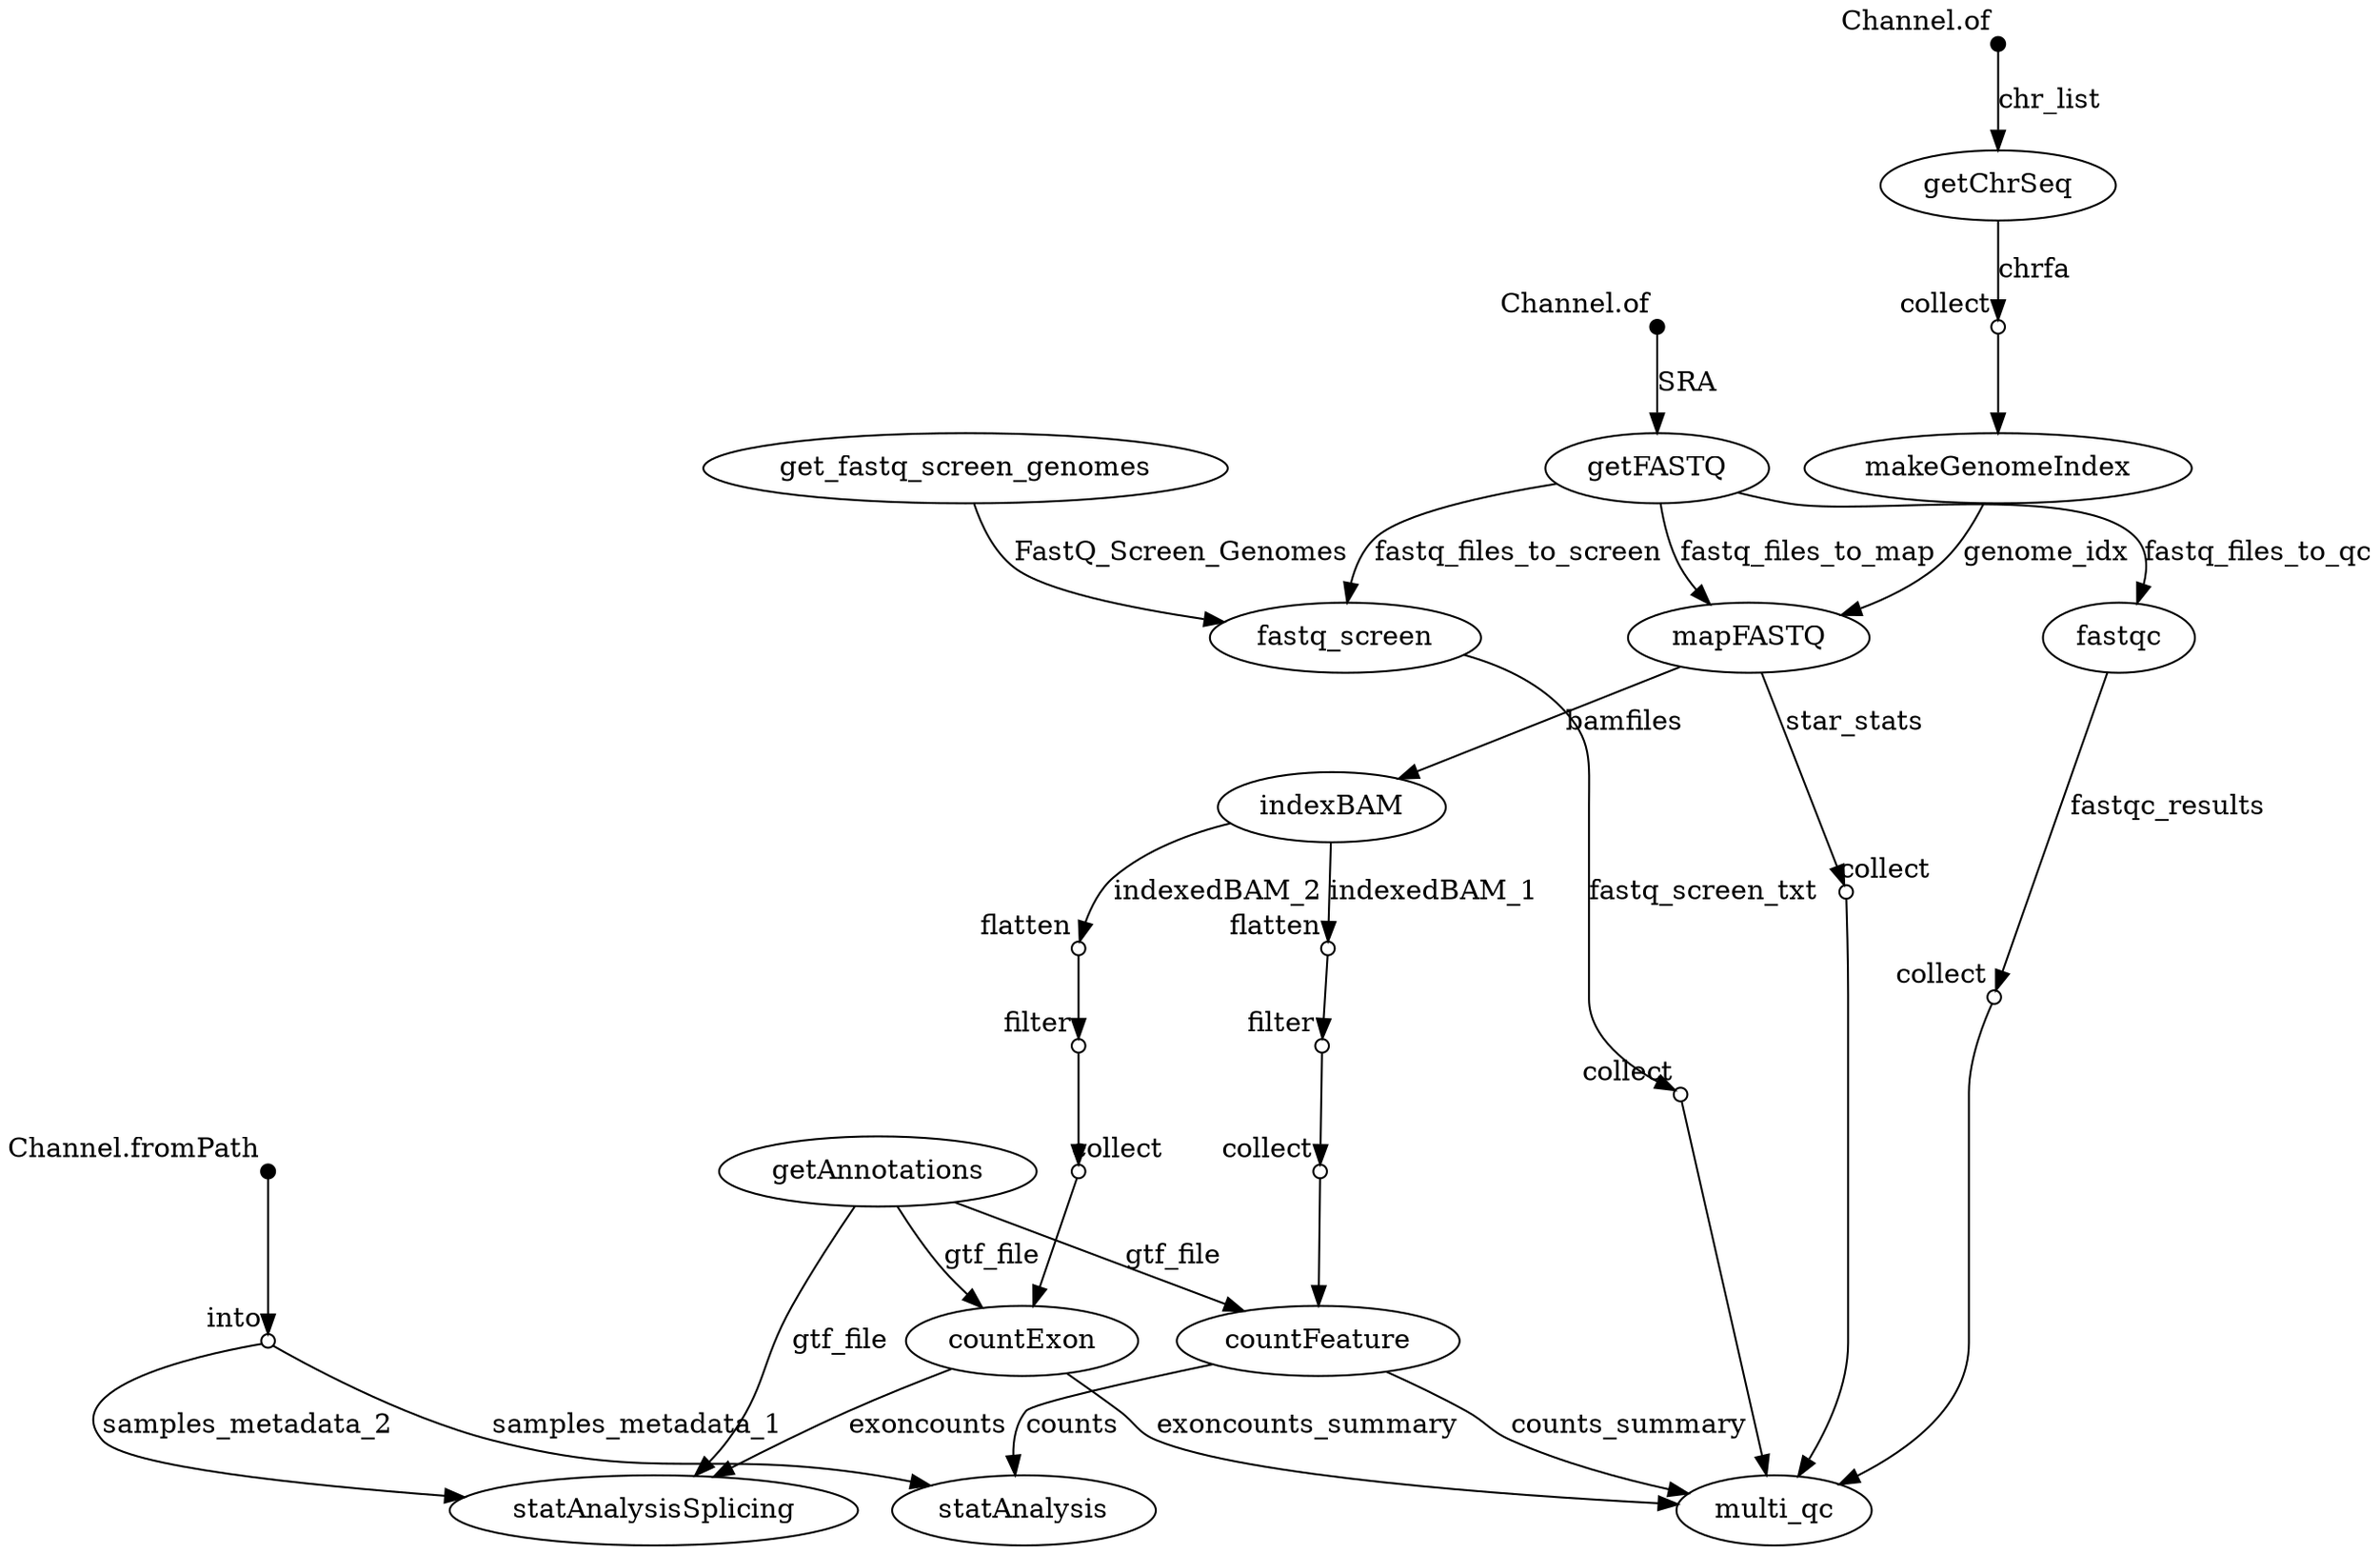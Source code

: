 digraph "dag" {
p0 [shape=point,label="",fixedsize=true,width=0.1,xlabel="Channel.fromPath"];
p1 [shape=circle,label="",fixedsize=true,width=0.1,xlabel="into"];
p0 -> p1;

p1 [shape=circle,label="",fixedsize=true,width=0.1,xlabel="into"];
p19 [label="statAnalysis"];
p1 -> p19 [label="samples_metadata_1"];

p1 [shape=circle,label="",fixedsize=true,width=0.1,xlabel="into"];
p20 [label="statAnalysisSplicing"];
p1 -> p20 [label="samples_metadata_2"];

p2 [shape=point,label="",fixedsize=true,width=0.1,xlabel="Channel.of"];
p4 [label="getFASTQ"];
p2 -> p4 [label="SRA"];

p3 [shape=point,label="",fixedsize=true,width=0.1,xlabel="Channel.of"];
p5 [label="getChrSeq"];
p3 -> p5 [label="chr_list"];

p4 [label="getFASTQ"];
p9 [label="mapFASTQ"];
p4 -> p9 [label="fastq_files_to_map"];

p4 [label="getFASTQ"];
p21 [label="fastqc"];
p4 -> p21 [label="fastq_files_to_qc"];

p4 [label="getFASTQ"];
p23 [label="fastq_screen"];
p4 -> p23 [label="fastq_files_to_screen"];

p5 [label="getChrSeq"];
p6 [shape=circle,label="",fixedsize=true,width=0.1,xlabel="collect"];
p5 -> p6 [label="chrfa"];

p6 [shape=circle,label="",fixedsize=true,width=0.1,xlabel="collect"];
p7 [label="makeGenomeIndex"];
p6 -> p7;

p7 [label="makeGenomeIndex"];
p9 [label="mapFASTQ"];
p7 -> p9 [label="genome_idx"];

p8 [label="getAnnotations"];
p14 [label="countFeature"];
p8 -> p14 [label="gtf_file"];

p9 [label="mapFASTQ"];
p10 [label="indexBAM"];
p9 -> p10 [label="bamfiles"];

p9 [label="mapFASTQ"];
p25 [shape=circle,label="",fixedsize=true,width=0.1,xlabel="collect"];
p9 -> p25 [label="star_stats"];

p10 [label="indexBAM"];
p11 [shape=circle,label="",fixedsize=true,width=0.1,xlabel="flatten"];
p10 -> p11 [label="indexedBAM_1"];

p10 [label="indexBAM"];
p15 [shape=circle,label="",fixedsize=true,width=0.1,xlabel="flatten"];
p10 -> p15 [label="indexedBAM_2"];

p11 [shape=circle,label="",fixedsize=true,width=0.1,xlabel="flatten"];
p12 [shape=circle,label="",fixedsize=true,width=0.1,xlabel="filter"];
p11 -> p12;

p12 [shape=circle,label="",fixedsize=true,width=0.1,xlabel="filter"];
p13 [shape=circle,label="",fixedsize=true,width=0.1,xlabel="collect"];
p12 -> p13;

p13 [shape=circle,label="",fixedsize=true,width=0.1,xlabel="collect"];
p14 [label="countFeature"];
p13 -> p14;

p14 [label="countFeature"];
p19 [label="statAnalysis"];
p14 -> p19 [label="counts"];

p14 [label="countFeature"];
p27 [label="multi_qc"];
p14 -> p27 [label="counts_summary"];

p15 [shape=circle,label="",fixedsize=true,width=0.1,xlabel="flatten"];
p16 [shape=circle,label="",fixedsize=true,width=0.1,xlabel="filter"];
p15 -> p16;

p16 [shape=circle,label="",fixedsize=true,width=0.1,xlabel="filter"];
p17 [shape=circle,label="",fixedsize=true,width=0.1,xlabel="collect"];
p16 -> p17;

p17 [shape=circle,label="",fixedsize=true,width=0.1,xlabel="collect"];
p18 [label="countExon"];
p17 -> p18;

p8 [label="getAnnotations"];
p18 [label="countExon"];
p8 -> p18 [label="gtf_file"];

p18 [label="countExon"];
p20 [label="statAnalysisSplicing"];
p18 -> p20 [label="exoncounts"];

p18 [label="countExon"];
p27 [label="multi_qc"];
p18 -> p27 [label="exoncounts_summary"];

p8 [label="getAnnotations"];
p20 [label="statAnalysisSplicing"];
p8 -> p20 [label="gtf_file"];

p21 [label="fastqc"];
p24 [shape=circle,label="",fixedsize=true,width=0.1,xlabel="collect"];
p21 -> p24 [label="fastqc_results"];

p22 [label="get_fastq_screen_genomes"];
p23 [label="fastq_screen"];
p22 -> p23 [label="FastQ_Screen_Genomes"];

p23 [label="fastq_screen"];
p26 [shape=circle,label="",fixedsize=true,width=0.1,xlabel="collect"];
p23 -> p26 [label="fastq_screen_txt"];

p24 [shape=circle,label="",fixedsize=true,width=0.1,xlabel="collect"];
p27 [label="multi_qc"];
p24 -> p27;

p25 [shape=circle,label="",fixedsize=true,width=0.1,xlabel="collect"];
p27 [label="multi_qc"];
p25 -> p27;

p26 [shape=circle,label="",fixedsize=true,width=0.1,xlabel="collect"];
p27 [label="multi_qc"];
p26 -> p27;

}
